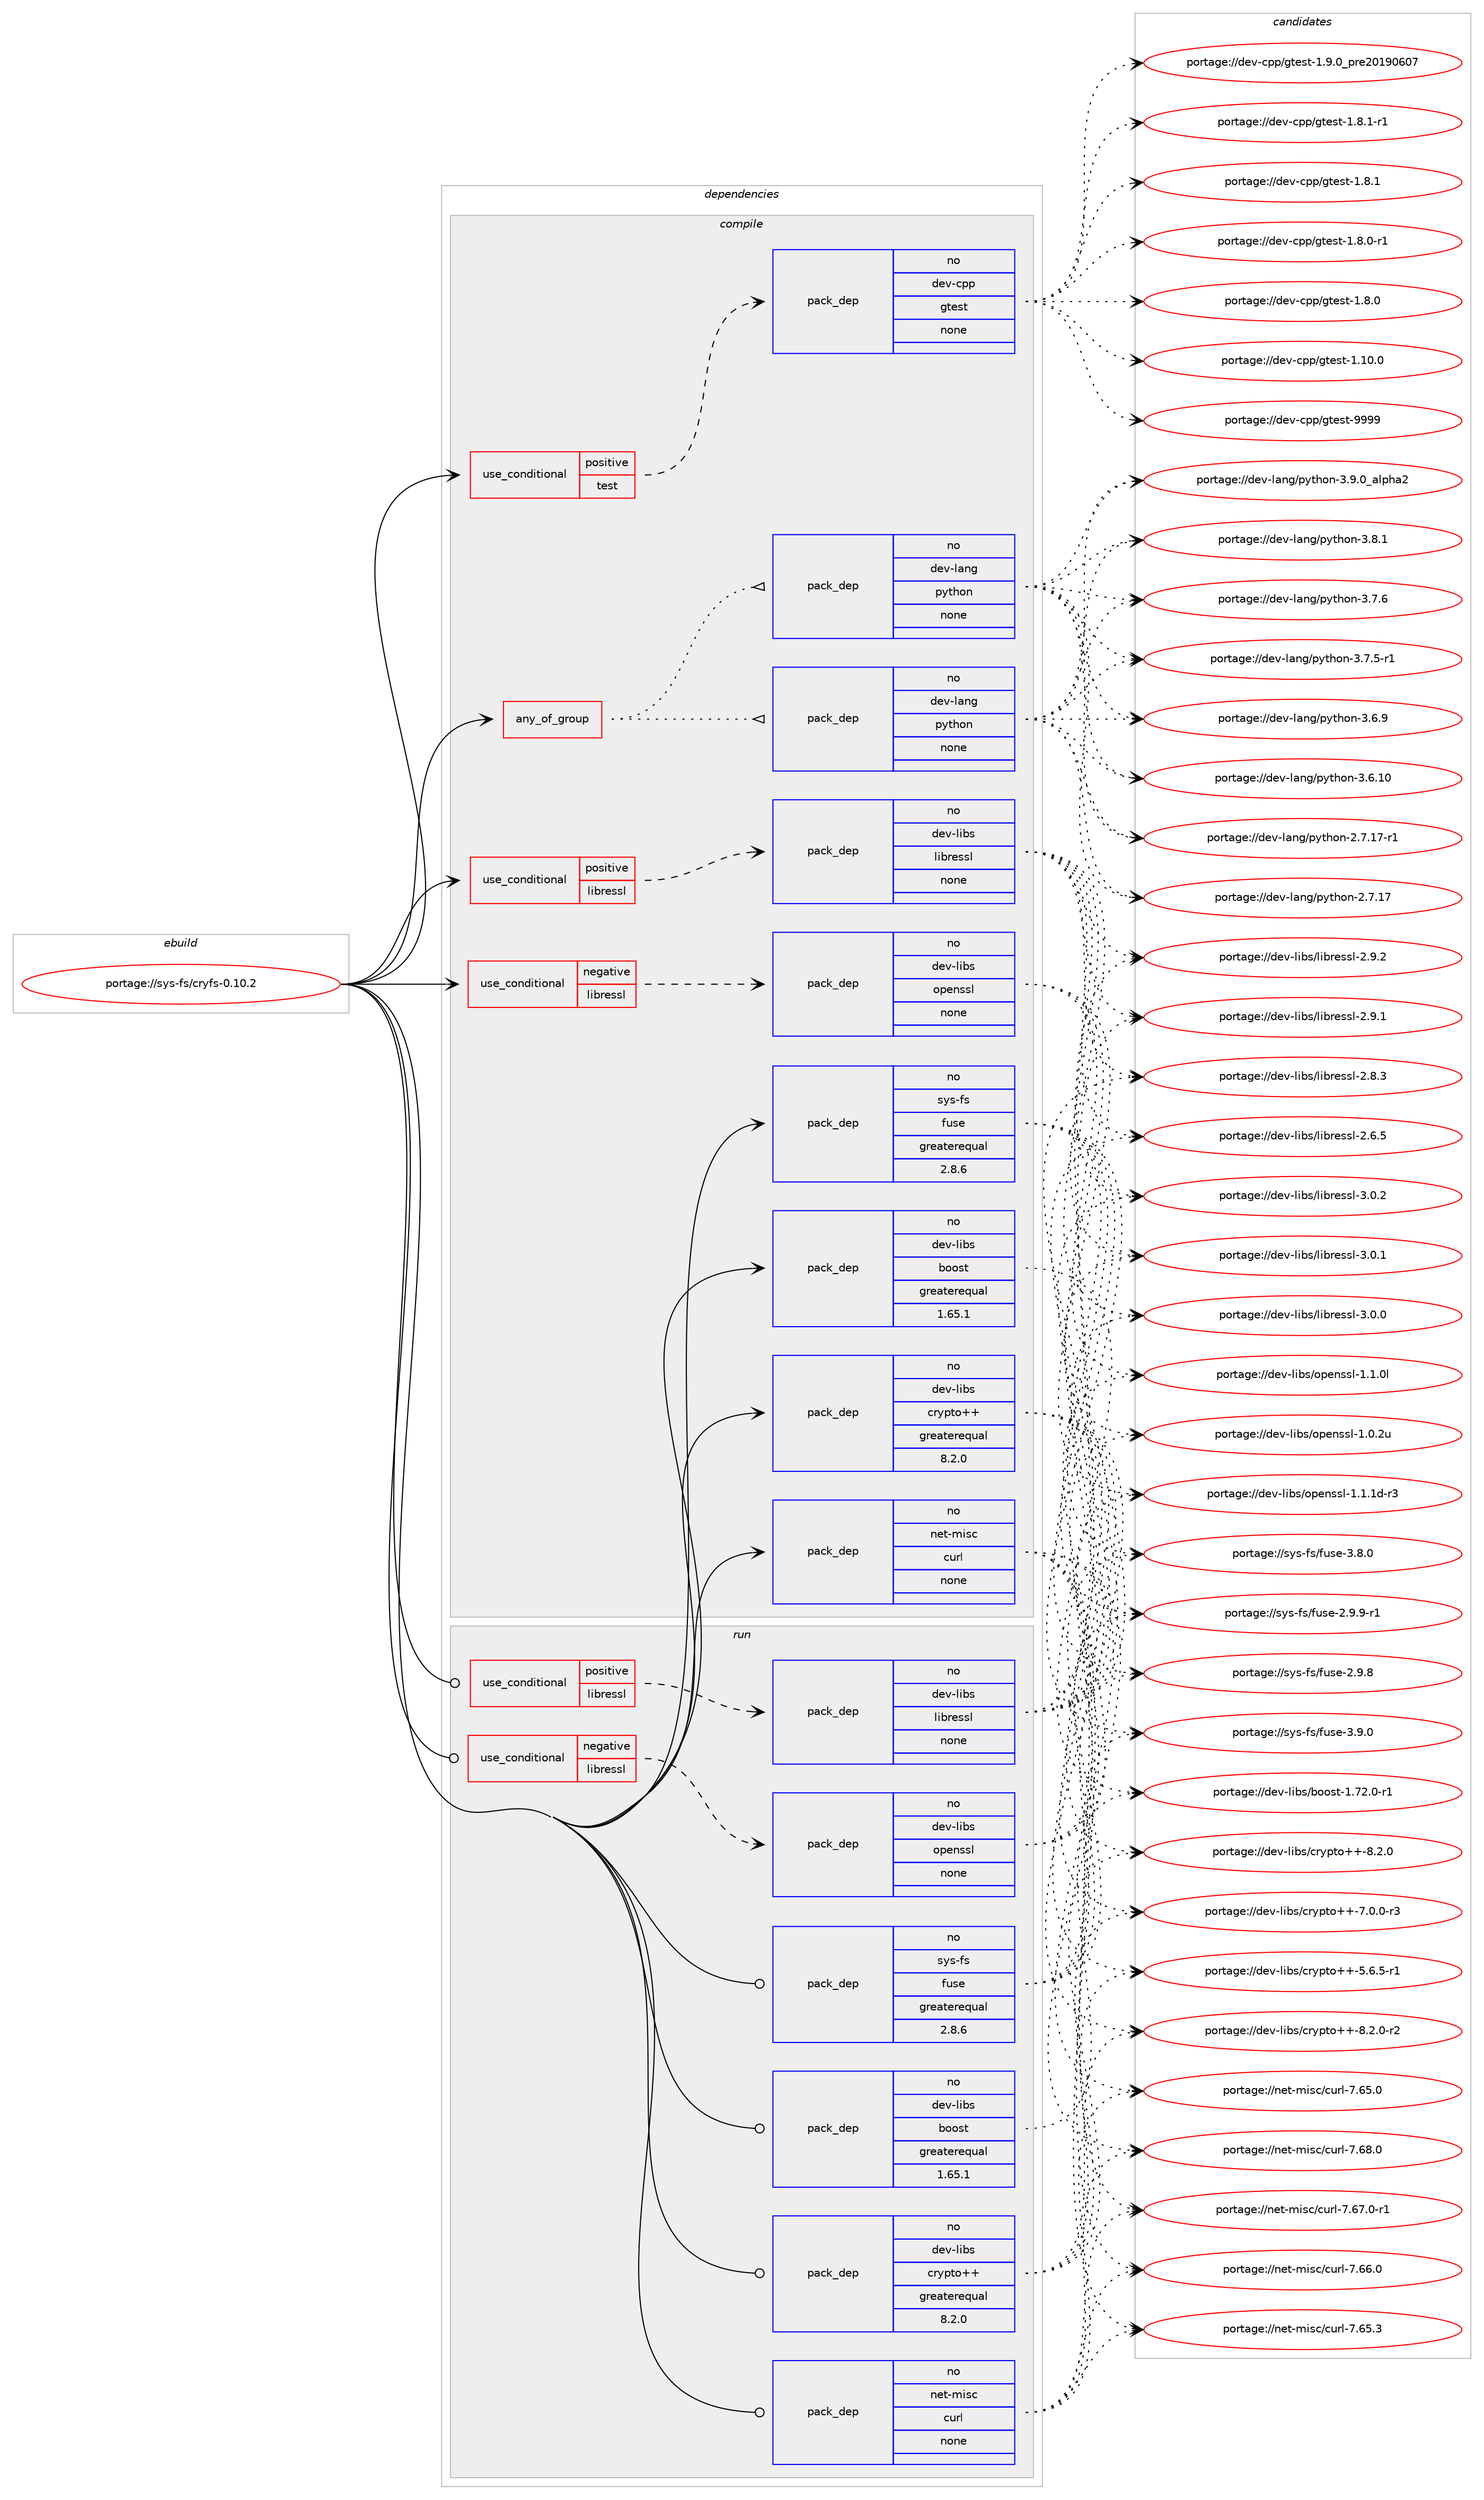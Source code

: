 digraph prolog {

# *************
# Graph options
# *************

newrank=true;
concentrate=true;
compound=true;
graph [rankdir=LR,fontname=Helvetica,fontsize=10,ranksep=1.5];#, ranksep=2.5, nodesep=0.2];
edge  [arrowhead=vee];
node  [fontname=Helvetica,fontsize=10];

# **********
# The ebuild
# **********

subgraph cluster_leftcol {
color=gray;
rank=same;
label=<<i>ebuild</i>>;
id [label="portage://sys-fs/cryfs-0.10.2", color=red, width=4, href="../sys-fs/cryfs-0.10.2.svg"];
}

# ****************
# The dependencies
# ****************

subgraph cluster_midcol {
color=gray;
label=<<i>dependencies</i>>;
subgraph cluster_compile {
fillcolor="#eeeeee";
style=filled;
label=<<i>compile</i>>;
subgraph any986 {
dependency47387 [label=<<TABLE BORDER="0" CELLBORDER="1" CELLSPACING="0" CELLPADDING="4"><TR><TD CELLPADDING="10">any_of_group</TD></TR></TABLE>>, shape=none, color=red];subgraph pack36851 {
dependency47388 [label=<<TABLE BORDER="0" CELLBORDER="1" CELLSPACING="0" CELLPADDING="4" WIDTH="220"><TR><TD ROWSPAN="6" CELLPADDING="30">pack_dep</TD></TR><TR><TD WIDTH="110">no</TD></TR><TR><TD>dev-lang</TD></TR><TR><TD>python</TD></TR><TR><TD>none</TD></TR><TR><TD></TD></TR></TABLE>>, shape=none, color=blue];
}
dependency47387:e -> dependency47388:w [weight=20,style="dotted",arrowhead="oinv"];
subgraph pack36852 {
dependency47389 [label=<<TABLE BORDER="0" CELLBORDER="1" CELLSPACING="0" CELLPADDING="4" WIDTH="220"><TR><TD ROWSPAN="6" CELLPADDING="30">pack_dep</TD></TR><TR><TD WIDTH="110">no</TD></TR><TR><TD>dev-lang</TD></TR><TR><TD>python</TD></TR><TR><TD>none</TD></TR><TR><TD></TD></TR></TABLE>>, shape=none, color=blue];
}
dependency47387:e -> dependency47389:w [weight=20,style="dotted",arrowhead="oinv"];
}
id:e -> dependency47387:w [weight=20,style="solid",arrowhead="vee"];
subgraph cond9490 {
dependency47390 [label=<<TABLE BORDER="0" CELLBORDER="1" CELLSPACING="0" CELLPADDING="4"><TR><TD ROWSPAN="3" CELLPADDING="10">use_conditional</TD></TR><TR><TD>negative</TD></TR><TR><TD>libressl</TD></TR></TABLE>>, shape=none, color=red];
subgraph pack36853 {
dependency47391 [label=<<TABLE BORDER="0" CELLBORDER="1" CELLSPACING="0" CELLPADDING="4" WIDTH="220"><TR><TD ROWSPAN="6" CELLPADDING="30">pack_dep</TD></TR><TR><TD WIDTH="110">no</TD></TR><TR><TD>dev-libs</TD></TR><TR><TD>openssl</TD></TR><TR><TD>none</TD></TR><TR><TD></TD></TR></TABLE>>, shape=none, color=blue];
}
dependency47390:e -> dependency47391:w [weight=20,style="dashed",arrowhead="vee"];
}
id:e -> dependency47390:w [weight=20,style="solid",arrowhead="vee"];
subgraph cond9491 {
dependency47392 [label=<<TABLE BORDER="0" CELLBORDER="1" CELLSPACING="0" CELLPADDING="4"><TR><TD ROWSPAN="3" CELLPADDING="10">use_conditional</TD></TR><TR><TD>positive</TD></TR><TR><TD>libressl</TD></TR></TABLE>>, shape=none, color=red];
subgraph pack36854 {
dependency47393 [label=<<TABLE BORDER="0" CELLBORDER="1" CELLSPACING="0" CELLPADDING="4" WIDTH="220"><TR><TD ROWSPAN="6" CELLPADDING="30">pack_dep</TD></TR><TR><TD WIDTH="110">no</TD></TR><TR><TD>dev-libs</TD></TR><TR><TD>libressl</TD></TR><TR><TD>none</TD></TR><TR><TD></TD></TR></TABLE>>, shape=none, color=blue];
}
dependency47392:e -> dependency47393:w [weight=20,style="dashed",arrowhead="vee"];
}
id:e -> dependency47392:w [weight=20,style="solid",arrowhead="vee"];
subgraph cond9492 {
dependency47394 [label=<<TABLE BORDER="0" CELLBORDER="1" CELLSPACING="0" CELLPADDING="4"><TR><TD ROWSPAN="3" CELLPADDING="10">use_conditional</TD></TR><TR><TD>positive</TD></TR><TR><TD>test</TD></TR></TABLE>>, shape=none, color=red];
subgraph pack36855 {
dependency47395 [label=<<TABLE BORDER="0" CELLBORDER="1" CELLSPACING="0" CELLPADDING="4" WIDTH="220"><TR><TD ROWSPAN="6" CELLPADDING="30">pack_dep</TD></TR><TR><TD WIDTH="110">no</TD></TR><TR><TD>dev-cpp</TD></TR><TR><TD>gtest</TD></TR><TR><TD>none</TD></TR><TR><TD></TD></TR></TABLE>>, shape=none, color=blue];
}
dependency47394:e -> dependency47395:w [weight=20,style="dashed",arrowhead="vee"];
}
id:e -> dependency47394:w [weight=20,style="solid",arrowhead="vee"];
subgraph pack36856 {
dependency47396 [label=<<TABLE BORDER="0" CELLBORDER="1" CELLSPACING="0" CELLPADDING="4" WIDTH="220"><TR><TD ROWSPAN="6" CELLPADDING="30">pack_dep</TD></TR><TR><TD WIDTH="110">no</TD></TR><TR><TD>dev-libs</TD></TR><TR><TD>boost</TD></TR><TR><TD>greaterequal</TD></TR><TR><TD>1.65.1</TD></TR></TABLE>>, shape=none, color=blue];
}
id:e -> dependency47396:w [weight=20,style="solid",arrowhead="vee"];
subgraph pack36857 {
dependency47397 [label=<<TABLE BORDER="0" CELLBORDER="1" CELLSPACING="0" CELLPADDING="4" WIDTH="220"><TR><TD ROWSPAN="6" CELLPADDING="30">pack_dep</TD></TR><TR><TD WIDTH="110">no</TD></TR><TR><TD>dev-libs</TD></TR><TR><TD>crypto++</TD></TR><TR><TD>greaterequal</TD></TR><TR><TD>8.2.0</TD></TR></TABLE>>, shape=none, color=blue];
}
id:e -> dependency47397:w [weight=20,style="solid",arrowhead="vee"];
subgraph pack36858 {
dependency47398 [label=<<TABLE BORDER="0" CELLBORDER="1" CELLSPACING="0" CELLPADDING="4" WIDTH="220"><TR><TD ROWSPAN="6" CELLPADDING="30">pack_dep</TD></TR><TR><TD WIDTH="110">no</TD></TR><TR><TD>net-misc</TD></TR><TR><TD>curl</TD></TR><TR><TD>none</TD></TR><TR><TD></TD></TR></TABLE>>, shape=none, color=blue];
}
id:e -> dependency47398:w [weight=20,style="solid",arrowhead="vee"];
subgraph pack36859 {
dependency47399 [label=<<TABLE BORDER="0" CELLBORDER="1" CELLSPACING="0" CELLPADDING="4" WIDTH="220"><TR><TD ROWSPAN="6" CELLPADDING="30">pack_dep</TD></TR><TR><TD WIDTH="110">no</TD></TR><TR><TD>sys-fs</TD></TR><TR><TD>fuse</TD></TR><TR><TD>greaterequal</TD></TR><TR><TD>2.8.6</TD></TR></TABLE>>, shape=none, color=blue];
}
id:e -> dependency47399:w [weight=20,style="solid",arrowhead="vee"];
}
subgraph cluster_compileandrun {
fillcolor="#eeeeee";
style=filled;
label=<<i>compile and run</i>>;
}
subgraph cluster_run {
fillcolor="#eeeeee";
style=filled;
label=<<i>run</i>>;
subgraph cond9493 {
dependency47400 [label=<<TABLE BORDER="0" CELLBORDER="1" CELLSPACING="0" CELLPADDING="4"><TR><TD ROWSPAN="3" CELLPADDING="10">use_conditional</TD></TR><TR><TD>negative</TD></TR><TR><TD>libressl</TD></TR></TABLE>>, shape=none, color=red];
subgraph pack36860 {
dependency47401 [label=<<TABLE BORDER="0" CELLBORDER="1" CELLSPACING="0" CELLPADDING="4" WIDTH="220"><TR><TD ROWSPAN="6" CELLPADDING="30">pack_dep</TD></TR><TR><TD WIDTH="110">no</TD></TR><TR><TD>dev-libs</TD></TR><TR><TD>openssl</TD></TR><TR><TD>none</TD></TR><TR><TD></TD></TR></TABLE>>, shape=none, color=blue];
}
dependency47400:e -> dependency47401:w [weight=20,style="dashed",arrowhead="vee"];
}
id:e -> dependency47400:w [weight=20,style="solid",arrowhead="odot"];
subgraph cond9494 {
dependency47402 [label=<<TABLE BORDER="0" CELLBORDER="1" CELLSPACING="0" CELLPADDING="4"><TR><TD ROWSPAN="3" CELLPADDING="10">use_conditional</TD></TR><TR><TD>positive</TD></TR><TR><TD>libressl</TD></TR></TABLE>>, shape=none, color=red];
subgraph pack36861 {
dependency47403 [label=<<TABLE BORDER="0" CELLBORDER="1" CELLSPACING="0" CELLPADDING="4" WIDTH="220"><TR><TD ROWSPAN="6" CELLPADDING="30">pack_dep</TD></TR><TR><TD WIDTH="110">no</TD></TR><TR><TD>dev-libs</TD></TR><TR><TD>libressl</TD></TR><TR><TD>none</TD></TR><TR><TD></TD></TR></TABLE>>, shape=none, color=blue];
}
dependency47402:e -> dependency47403:w [weight=20,style="dashed",arrowhead="vee"];
}
id:e -> dependency47402:w [weight=20,style="solid",arrowhead="odot"];
subgraph pack36862 {
dependency47404 [label=<<TABLE BORDER="0" CELLBORDER="1" CELLSPACING="0" CELLPADDING="4" WIDTH="220"><TR><TD ROWSPAN="6" CELLPADDING="30">pack_dep</TD></TR><TR><TD WIDTH="110">no</TD></TR><TR><TD>dev-libs</TD></TR><TR><TD>boost</TD></TR><TR><TD>greaterequal</TD></TR><TR><TD>1.65.1</TD></TR></TABLE>>, shape=none, color=blue];
}
id:e -> dependency47404:w [weight=20,style="solid",arrowhead="odot"];
subgraph pack36863 {
dependency47405 [label=<<TABLE BORDER="0" CELLBORDER="1" CELLSPACING="0" CELLPADDING="4" WIDTH="220"><TR><TD ROWSPAN="6" CELLPADDING="30">pack_dep</TD></TR><TR><TD WIDTH="110">no</TD></TR><TR><TD>dev-libs</TD></TR><TR><TD>crypto++</TD></TR><TR><TD>greaterequal</TD></TR><TR><TD>8.2.0</TD></TR></TABLE>>, shape=none, color=blue];
}
id:e -> dependency47405:w [weight=20,style="solid",arrowhead="odot"];
subgraph pack36864 {
dependency47406 [label=<<TABLE BORDER="0" CELLBORDER="1" CELLSPACING="0" CELLPADDING="4" WIDTH="220"><TR><TD ROWSPAN="6" CELLPADDING="30">pack_dep</TD></TR><TR><TD WIDTH="110">no</TD></TR><TR><TD>net-misc</TD></TR><TR><TD>curl</TD></TR><TR><TD>none</TD></TR><TR><TD></TD></TR></TABLE>>, shape=none, color=blue];
}
id:e -> dependency47406:w [weight=20,style="solid",arrowhead="odot"];
subgraph pack36865 {
dependency47407 [label=<<TABLE BORDER="0" CELLBORDER="1" CELLSPACING="0" CELLPADDING="4" WIDTH="220"><TR><TD ROWSPAN="6" CELLPADDING="30">pack_dep</TD></TR><TR><TD WIDTH="110">no</TD></TR><TR><TD>sys-fs</TD></TR><TR><TD>fuse</TD></TR><TR><TD>greaterequal</TD></TR><TR><TD>2.8.6</TD></TR></TABLE>>, shape=none, color=blue];
}
id:e -> dependency47407:w [weight=20,style="solid",arrowhead="odot"];
}
}

# **************
# The candidates
# **************

subgraph cluster_choices {
rank=same;
color=gray;
label=<<i>candidates</i>>;

subgraph choice36851 {
color=black;
nodesep=1;
choice10010111845108971101034711212111610411111045514657464895971081121049750 [label="portage://dev-lang/python-3.9.0_alpha2", color=red, width=4,href="../dev-lang/python-3.9.0_alpha2.svg"];
choice100101118451089711010347112121116104111110455146564649 [label="portage://dev-lang/python-3.8.1", color=red, width=4,href="../dev-lang/python-3.8.1.svg"];
choice100101118451089711010347112121116104111110455146554654 [label="portage://dev-lang/python-3.7.6", color=red, width=4,href="../dev-lang/python-3.7.6.svg"];
choice1001011184510897110103471121211161041111104551465546534511449 [label="portage://dev-lang/python-3.7.5-r1", color=red, width=4,href="../dev-lang/python-3.7.5-r1.svg"];
choice100101118451089711010347112121116104111110455146544657 [label="portage://dev-lang/python-3.6.9", color=red, width=4,href="../dev-lang/python-3.6.9.svg"];
choice10010111845108971101034711212111610411111045514654464948 [label="portage://dev-lang/python-3.6.10", color=red, width=4,href="../dev-lang/python-3.6.10.svg"];
choice100101118451089711010347112121116104111110455046554649554511449 [label="portage://dev-lang/python-2.7.17-r1", color=red, width=4,href="../dev-lang/python-2.7.17-r1.svg"];
choice10010111845108971101034711212111610411111045504655464955 [label="portage://dev-lang/python-2.7.17", color=red, width=4,href="../dev-lang/python-2.7.17.svg"];
dependency47388:e -> choice10010111845108971101034711212111610411111045514657464895971081121049750:w [style=dotted,weight="100"];
dependency47388:e -> choice100101118451089711010347112121116104111110455146564649:w [style=dotted,weight="100"];
dependency47388:e -> choice100101118451089711010347112121116104111110455146554654:w [style=dotted,weight="100"];
dependency47388:e -> choice1001011184510897110103471121211161041111104551465546534511449:w [style=dotted,weight="100"];
dependency47388:e -> choice100101118451089711010347112121116104111110455146544657:w [style=dotted,weight="100"];
dependency47388:e -> choice10010111845108971101034711212111610411111045514654464948:w [style=dotted,weight="100"];
dependency47388:e -> choice100101118451089711010347112121116104111110455046554649554511449:w [style=dotted,weight="100"];
dependency47388:e -> choice10010111845108971101034711212111610411111045504655464955:w [style=dotted,weight="100"];
}
subgraph choice36852 {
color=black;
nodesep=1;
choice10010111845108971101034711212111610411111045514657464895971081121049750 [label="portage://dev-lang/python-3.9.0_alpha2", color=red, width=4,href="../dev-lang/python-3.9.0_alpha2.svg"];
choice100101118451089711010347112121116104111110455146564649 [label="portage://dev-lang/python-3.8.1", color=red, width=4,href="../dev-lang/python-3.8.1.svg"];
choice100101118451089711010347112121116104111110455146554654 [label="portage://dev-lang/python-3.7.6", color=red, width=4,href="../dev-lang/python-3.7.6.svg"];
choice1001011184510897110103471121211161041111104551465546534511449 [label="portage://dev-lang/python-3.7.5-r1", color=red, width=4,href="../dev-lang/python-3.7.5-r1.svg"];
choice100101118451089711010347112121116104111110455146544657 [label="portage://dev-lang/python-3.6.9", color=red, width=4,href="../dev-lang/python-3.6.9.svg"];
choice10010111845108971101034711212111610411111045514654464948 [label="portage://dev-lang/python-3.6.10", color=red, width=4,href="../dev-lang/python-3.6.10.svg"];
choice100101118451089711010347112121116104111110455046554649554511449 [label="portage://dev-lang/python-2.7.17-r1", color=red, width=4,href="../dev-lang/python-2.7.17-r1.svg"];
choice10010111845108971101034711212111610411111045504655464955 [label="portage://dev-lang/python-2.7.17", color=red, width=4,href="../dev-lang/python-2.7.17.svg"];
dependency47389:e -> choice10010111845108971101034711212111610411111045514657464895971081121049750:w [style=dotted,weight="100"];
dependency47389:e -> choice100101118451089711010347112121116104111110455146564649:w [style=dotted,weight="100"];
dependency47389:e -> choice100101118451089711010347112121116104111110455146554654:w [style=dotted,weight="100"];
dependency47389:e -> choice1001011184510897110103471121211161041111104551465546534511449:w [style=dotted,weight="100"];
dependency47389:e -> choice100101118451089711010347112121116104111110455146544657:w [style=dotted,weight="100"];
dependency47389:e -> choice10010111845108971101034711212111610411111045514654464948:w [style=dotted,weight="100"];
dependency47389:e -> choice100101118451089711010347112121116104111110455046554649554511449:w [style=dotted,weight="100"];
dependency47389:e -> choice10010111845108971101034711212111610411111045504655464955:w [style=dotted,weight="100"];
}
subgraph choice36853 {
color=black;
nodesep=1;
choice1001011184510810598115471111121011101151151084549464946491004511451 [label="portage://dev-libs/openssl-1.1.1d-r3", color=red, width=4,href="../dev-libs/openssl-1.1.1d-r3.svg"];
choice100101118451081059811547111112101110115115108454946494648108 [label="portage://dev-libs/openssl-1.1.0l", color=red, width=4,href="../dev-libs/openssl-1.1.0l.svg"];
choice100101118451081059811547111112101110115115108454946484650117 [label="portage://dev-libs/openssl-1.0.2u", color=red, width=4,href="../dev-libs/openssl-1.0.2u.svg"];
dependency47391:e -> choice1001011184510810598115471111121011101151151084549464946491004511451:w [style=dotted,weight="100"];
dependency47391:e -> choice100101118451081059811547111112101110115115108454946494648108:w [style=dotted,weight="100"];
dependency47391:e -> choice100101118451081059811547111112101110115115108454946484650117:w [style=dotted,weight="100"];
}
subgraph choice36854 {
color=black;
nodesep=1;
choice10010111845108105981154710810598114101115115108455146484650 [label="portage://dev-libs/libressl-3.0.2", color=red, width=4,href="../dev-libs/libressl-3.0.2.svg"];
choice10010111845108105981154710810598114101115115108455146484649 [label="portage://dev-libs/libressl-3.0.1", color=red, width=4,href="../dev-libs/libressl-3.0.1.svg"];
choice10010111845108105981154710810598114101115115108455146484648 [label="portage://dev-libs/libressl-3.0.0", color=red, width=4,href="../dev-libs/libressl-3.0.0.svg"];
choice10010111845108105981154710810598114101115115108455046574650 [label="portage://dev-libs/libressl-2.9.2", color=red, width=4,href="../dev-libs/libressl-2.9.2.svg"];
choice10010111845108105981154710810598114101115115108455046574649 [label="portage://dev-libs/libressl-2.9.1", color=red, width=4,href="../dev-libs/libressl-2.9.1.svg"];
choice10010111845108105981154710810598114101115115108455046564651 [label="portage://dev-libs/libressl-2.8.3", color=red, width=4,href="../dev-libs/libressl-2.8.3.svg"];
choice10010111845108105981154710810598114101115115108455046544653 [label="portage://dev-libs/libressl-2.6.5", color=red, width=4,href="../dev-libs/libressl-2.6.5.svg"];
dependency47393:e -> choice10010111845108105981154710810598114101115115108455146484650:w [style=dotted,weight="100"];
dependency47393:e -> choice10010111845108105981154710810598114101115115108455146484649:w [style=dotted,weight="100"];
dependency47393:e -> choice10010111845108105981154710810598114101115115108455146484648:w [style=dotted,weight="100"];
dependency47393:e -> choice10010111845108105981154710810598114101115115108455046574650:w [style=dotted,weight="100"];
dependency47393:e -> choice10010111845108105981154710810598114101115115108455046574649:w [style=dotted,weight="100"];
dependency47393:e -> choice10010111845108105981154710810598114101115115108455046564651:w [style=dotted,weight="100"];
dependency47393:e -> choice10010111845108105981154710810598114101115115108455046544653:w [style=dotted,weight="100"];
}
subgraph choice36855 {
color=black;
nodesep=1;
choice1001011184599112112471031161011151164557575757 [label="portage://dev-cpp/gtest-9999", color=red, width=4,href="../dev-cpp/gtest-9999.svg"];
choice100101118459911211247103116101115116454946574648951121141015048495748544855 [label="portage://dev-cpp/gtest-1.9.0_pre20190607", color=red, width=4,href="../dev-cpp/gtest-1.9.0_pre20190607.svg"];
choice1001011184599112112471031161011151164549465646494511449 [label="portage://dev-cpp/gtest-1.8.1-r1", color=red, width=4,href="../dev-cpp/gtest-1.8.1-r1.svg"];
choice100101118459911211247103116101115116454946564649 [label="portage://dev-cpp/gtest-1.8.1", color=red, width=4,href="../dev-cpp/gtest-1.8.1.svg"];
choice1001011184599112112471031161011151164549465646484511449 [label="portage://dev-cpp/gtest-1.8.0-r1", color=red, width=4,href="../dev-cpp/gtest-1.8.0-r1.svg"];
choice100101118459911211247103116101115116454946564648 [label="portage://dev-cpp/gtest-1.8.0", color=red, width=4,href="../dev-cpp/gtest-1.8.0.svg"];
choice10010111845991121124710311610111511645494649484648 [label="portage://dev-cpp/gtest-1.10.0", color=red, width=4,href="../dev-cpp/gtest-1.10.0.svg"];
dependency47395:e -> choice1001011184599112112471031161011151164557575757:w [style=dotted,weight="100"];
dependency47395:e -> choice100101118459911211247103116101115116454946574648951121141015048495748544855:w [style=dotted,weight="100"];
dependency47395:e -> choice1001011184599112112471031161011151164549465646494511449:w [style=dotted,weight="100"];
dependency47395:e -> choice100101118459911211247103116101115116454946564649:w [style=dotted,weight="100"];
dependency47395:e -> choice1001011184599112112471031161011151164549465646484511449:w [style=dotted,weight="100"];
dependency47395:e -> choice100101118459911211247103116101115116454946564648:w [style=dotted,weight="100"];
dependency47395:e -> choice10010111845991121124710311610111511645494649484648:w [style=dotted,weight="100"];
}
subgraph choice36856 {
color=black;
nodesep=1;
choice10010111845108105981154798111111115116454946555046484511449 [label="portage://dev-libs/boost-1.72.0-r1", color=red, width=4,href="../dev-libs/boost-1.72.0-r1.svg"];
dependency47396:e -> choice10010111845108105981154798111111115116454946555046484511449:w [style=dotted,weight="100"];
}
subgraph choice36857 {
color=black;
nodesep=1;
choice1001011184510810598115479911412111211611143434556465046484511450 [label="portage://dev-libs/crypto++-8.2.0-r2", color=red, width=4,href="../dev-libs/crypto++-8.2.0-r2.svg"];
choice100101118451081059811547991141211121161114343455646504648 [label="portage://dev-libs/crypto++-8.2.0", color=red, width=4,href="../dev-libs/crypto++-8.2.0.svg"];
choice1001011184510810598115479911412111211611143434555464846484511451 [label="portage://dev-libs/crypto++-7.0.0-r3", color=red, width=4,href="../dev-libs/crypto++-7.0.0-r3.svg"];
choice1001011184510810598115479911412111211611143434553465446534511449 [label="portage://dev-libs/crypto++-5.6.5-r1", color=red, width=4,href="../dev-libs/crypto++-5.6.5-r1.svg"];
dependency47397:e -> choice1001011184510810598115479911412111211611143434556465046484511450:w [style=dotted,weight="100"];
dependency47397:e -> choice100101118451081059811547991141211121161114343455646504648:w [style=dotted,weight="100"];
dependency47397:e -> choice1001011184510810598115479911412111211611143434555464846484511451:w [style=dotted,weight="100"];
dependency47397:e -> choice1001011184510810598115479911412111211611143434553465446534511449:w [style=dotted,weight="100"];
}
subgraph choice36858 {
color=black;
nodesep=1;
choice1101011164510910511599479911711410845554654564648 [label="portage://net-misc/curl-7.68.0", color=red, width=4,href="../net-misc/curl-7.68.0.svg"];
choice11010111645109105115994799117114108455546545546484511449 [label="portage://net-misc/curl-7.67.0-r1", color=red, width=4,href="../net-misc/curl-7.67.0-r1.svg"];
choice1101011164510910511599479911711410845554654544648 [label="portage://net-misc/curl-7.66.0", color=red, width=4,href="../net-misc/curl-7.66.0.svg"];
choice1101011164510910511599479911711410845554654534651 [label="portage://net-misc/curl-7.65.3", color=red, width=4,href="../net-misc/curl-7.65.3.svg"];
choice1101011164510910511599479911711410845554654534648 [label="portage://net-misc/curl-7.65.0", color=red, width=4,href="../net-misc/curl-7.65.0.svg"];
dependency47398:e -> choice1101011164510910511599479911711410845554654564648:w [style=dotted,weight="100"];
dependency47398:e -> choice11010111645109105115994799117114108455546545546484511449:w [style=dotted,weight="100"];
dependency47398:e -> choice1101011164510910511599479911711410845554654544648:w [style=dotted,weight="100"];
dependency47398:e -> choice1101011164510910511599479911711410845554654534651:w [style=dotted,weight="100"];
dependency47398:e -> choice1101011164510910511599479911711410845554654534648:w [style=dotted,weight="100"];
}
subgraph choice36859 {
color=black;
nodesep=1;
choice1151211154510211547102117115101455146574648 [label="portage://sys-fs/fuse-3.9.0", color=red, width=4,href="../sys-fs/fuse-3.9.0.svg"];
choice1151211154510211547102117115101455146564648 [label="portage://sys-fs/fuse-3.8.0", color=red, width=4,href="../sys-fs/fuse-3.8.0.svg"];
choice11512111545102115471021171151014550465746574511449 [label="portage://sys-fs/fuse-2.9.9-r1", color=red, width=4,href="../sys-fs/fuse-2.9.9-r1.svg"];
choice1151211154510211547102117115101455046574656 [label="portage://sys-fs/fuse-2.9.8", color=red, width=4,href="../sys-fs/fuse-2.9.8.svg"];
dependency47399:e -> choice1151211154510211547102117115101455146574648:w [style=dotted,weight="100"];
dependency47399:e -> choice1151211154510211547102117115101455146564648:w [style=dotted,weight="100"];
dependency47399:e -> choice11512111545102115471021171151014550465746574511449:w [style=dotted,weight="100"];
dependency47399:e -> choice1151211154510211547102117115101455046574656:w [style=dotted,weight="100"];
}
subgraph choice36860 {
color=black;
nodesep=1;
choice1001011184510810598115471111121011101151151084549464946491004511451 [label="portage://dev-libs/openssl-1.1.1d-r3", color=red, width=4,href="../dev-libs/openssl-1.1.1d-r3.svg"];
choice100101118451081059811547111112101110115115108454946494648108 [label="portage://dev-libs/openssl-1.1.0l", color=red, width=4,href="../dev-libs/openssl-1.1.0l.svg"];
choice100101118451081059811547111112101110115115108454946484650117 [label="portage://dev-libs/openssl-1.0.2u", color=red, width=4,href="../dev-libs/openssl-1.0.2u.svg"];
dependency47401:e -> choice1001011184510810598115471111121011101151151084549464946491004511451:w [style=dotted,weight="100"];
dependency47401:e -> choice100101118451081059811547111112101110115115108454946494648108:w [style=dotted,weight="100"];
dependency47401:e -> choice100101118451081059811547111112101110115115108454946484650117:w [style=dotted,weight="100"];
}
subgraph choice36861 {
color=black;
nodesep=1;
choice10010111845108105981154710810598114101115115108455146484650 [label="portage://dev-libs/libressl-3.0.2", color=red, width=4,href="../dev-libs/libressl-3.0.2.svg"];
choice10010111845108105981154710810598114101115115108455146484649 [label="portage://dev-libs/libressl-3.0.1", color=red, width=4,href="../dev-libs/libressl-3.0.1.svg"];
choice10010111845108105981154710810598114101115115108455146484648 [label="portage://dev-libs/libressl-3.0.0", color=red, width=4,href="../dev-libs/libressl-3.0.0.svg"];
choice10010111845108105981154710810598114101115115108455046574650 [label="portage://dev-libs/libressl-2.9.2", color=red, width=4,href="../dev-libs/libressl-2.9.2.svg"];
choice10010111845108105981154710810598114101115115108455046574649 [label="portage://dev-libs/libressl-2.9.1", color=red, width=4,href="../dev-libs/libressl-2.9.1.svg"];
choice10010111845108105981154710810598114101115115108455046564651 [label="portage://dev-libs/libressl-2.8.3", color=red, width=4,href="../dev-libs/libressl-2.8.3.svg"];
choice10010111845108105981154710810598114101115115108455046544653 [label="portage://dev-libs/libressl-2.6.5", color=red, width=4,href="../dev-libs/libressl-2.6.5.svg"];
dependency47403:e -> choice10010111845108105981154710810598114101115115108455146484650:w [style=dotted,weight="100"];
dependency47403:e -> choice10010111845108105981154710810598114101115115108455146484649:w [style=dotted,weight="100"];
dependency47403:e -> choice10010111845108105981154710810598114101115115108455146484648:w [style=dotted,weight="100"];
dependency47403:e -> choice10010111845108105981154710810598114101115115108455046574650:w [style=dotted,weight="100"];
dependency47403:e -> choice10010111845108105981154710810598114101115115108455046574649:w [style=dotted,weight="100"];
dependency47403:e -> choice10010111845108105981154710810598114101115115108455046564651:w [style=dotted,weight="100"];
dependency47403:e -> choice10010111845108105981154710810598114101115115108455046544653:w [style=dotted,weight="100"];
}
subgraph choice36862 {
color=black;
nodesep=1;
choice10010111845108105981154798111111115116454946555046484511449 [label="portage://dev-libs/boost-1.72.0-r1", color=red, width=4,href="../dev-libs/boost-1.72.0-r1.svg"];
dependency47404:e -> choice10010111845108105981154798111111115116454946555046484511449:w [style=dotted,weight="100"];
}
subgraph choice36863 {
color=black;
nodesep=1;
choice1001011184510810598115479911412111211611143434556465046484511450 [label="portage://dev-libs/crypto++-8.2.0-r2", color=red, width=4,href="../dev-libs/crypto++-8.2.0-r2.svg"];
choice100101118451081059811547991141211121161114343455646504648 [label="portage://dev-libs/crypto++-8.2.0", color=red, width=4,href="../dev-libs/crypto++-8.2.0.svg"];
choice1001011184510810598115479911412111211611143434555464846484511451 [label="portage://dev-libs/crypto++-7.0.0-r3", color=red, width=4,href="../dev-libs/crypto++-7.0.0-r3.svg"];
choice1001011184510810598115479911412111211611143434553465446534511449 [label="portage://dev-libs/crypto++-5.6.5-r1", color=red, width=4,href="../dev-libs/crypto++-5.6.5-r1.svg"];
dependency47405:e -> choice1001011184510810598115479911412111211611143434556465046484511450:w [style=dotted,weight="100"];
dependency47405:e -> choice100101118451081059811547991141211121161114343455646504648:w [style=dotted,weight="100"];
dependency47405:e -> choice1001011184510810598115479911412111211611143434555464846484511451:w [style=dotted,weight="100"];
dependency47405:e -> choice1001011184510810598115479911412111211611143434553465446534511449:w [style=dotted,weight="100"];
}
subgraph choice36864 {
color=black;
nodesep=1;
choice1101011164510910511599479911711410845554654564648 [label="portage://net-misc/curl-7.68.0", color=red, width=4,href="../net-misc/curl-7.68.0.svg"];
choice11010111645109105115994799117114108455546545546484511449 [label="portage://net-misc/curl-7.67.0-r1", color=red, width=4,href="../net-misc/curl-7.67.0-r1.svg"];
choice1101011164510910511599479911711410845554654544648 [label="portage://net-misc/curl-7.66.0", color=red, width=4,href="../net-misc/curl-7.66.0.svg"];
choice1101011164510910511599479911711410845554654534651 [label="portage://net-misc/curl-7.65.3", color=red, width=4,href="../net-misc/curl-7.65.3.svg"];
choice1101011164510910511599479911711410845554654534648 [label="portage://net-misc/curl-7.65.0", color=red, width=4,href="../net-misc/curl-7.65.0.svg"];
dependency47406:e -> choice1101011164510910511599479911711410845554654564648:w [style=dotted,weight="100"];
dependency47406:e -> choice11010111645109105115994799117114108455546545546484511449:w [style=dotted,weight="100"];
dependency47406:e -> choice1101011164510910511599479911711410845554654544648:w [style=dotted,weight="100"];
dependency47406:e -> choice1101011164510910511599479911711410845554654534651:w [style=dotted,weight="100"];
dependency47406:e -> choice1101011164510910511599479911711410845554654534648:w [style=dotted,weight="100"];
}
subgraph choice36865 {
color=black;
nodesep=1;
choice1151211154510211547102117115101455146574648 [label="portage://sys-fs/fuse-3.9.0", color=red, width=4,href="../sys-fs/fuse-3.9.0.svg"];
choice1151211154510211547102117115101455146564648 [label="portage://sys-fs/fuse-3.8.0", color=red, width=4,href="../sys-fs/fuse-3.8.0.svg"];
choice11512111545102115471021171151014550465746574511449 [label="portage://sys-fs/fuse-2.9.9-r1", color=red, width=4,href="../sys-fs/fuse-2.9.9-r1.svg"];
choice1151211154510211547102117115101455046574656 [label="portage://sys-fs/fuse-2.9.8", color=red, width=4,href="../sys-fs/fuse-2.9.8.svg"];
dependency47407:e -> choice1151211154510211547102117115101455146574648:w [style=dotted,weight="100"];
dependency47407:e -> choice1151211154510211547102117115101455146564648:w [style=dotted,weight="100"];
dependency47407:e -> choice11512111545102115471021171151014550465746574511449:w [style=dotted,weight="100"];
dependency47407:e -> choice1151211154510211547102117115101455046574656:w [style=dotted,weight="100"];
}
}

}
